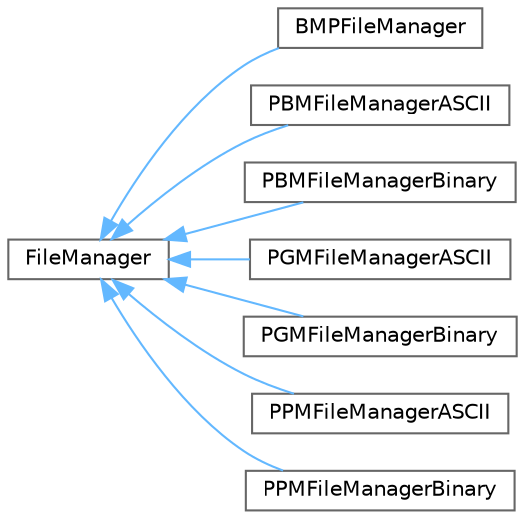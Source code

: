 digraph "Graphical Class Hierarchy"
{
 // INTERACTIVE_SVG=YES
 // LATEX_PDF_SIZE
  bgcolor="transparent";
  edge [fontname=Helvetica,fontsize=10,labelfontname=Helvetica,labelfontsize=10];
  node [fontname=Helvetica,fontsize=10,shape=box,height=0.2,width=0.4];
  rankdir="LR";
  Node0 [id="Node000000",label="FileManager",height=0.2,width=0.4,color="grey40", fillcolor="white", style="filled",URL="$class_file_manager.html",tooltip="Interface for managing file creation and format identification."];
  Node0 -> Node1 [id="edge4_Node000000_Node000001",dir="back",color="steelblue1",style="solid",tooltip=" "];
  Node1 [id="Node000001",label="BMPFileManager",height=0.2,width=0.4,color="grey40", fillcolor="white", style="filled",URL="$class_b_m_p_file_manager.html",tooltip="Handles the creation and validation of BMP files."];
  Node0 -> Node2 [id="edge5_Node000000_Node000002",dir="back",color="steelblue1",style="solid",tooltip=" "];
  Node2 [id="Node000002",label="PBMFileManagerASCII",height=0.2,width=0.4,color="grey40", fillcolor="white", style="filled",URL="$class_p_b_m_file_manager_a_s_c_i_i.html",tooltip="Handles the creation and validation of ASCII PBM files."];
  Node0 -> Node3 [id="edge6_Node000000_Node000003",dir="back",color="steelblue1",style="solid",tooltip=" "];
  Node3 [id="Node000003",label="PBMFileManagerBinary",height=0.2,width=0.4,color="grey40", fillcolor="white", style="filled",URL="$class_p_b_m_file_manager_binary.html",tooltip="Handles the creation and validation of Binary PBM files."];
  Node0 -> Node4 [id="edge7_Node000000_Node000004",dir="back",color="steelblue1",style="solid",tooltip=" "];
  Node4 [id="Node000004",label="PGMFileManagerASCII",height=0.2,width=0.4,color="grey40", fillcolor="white", style="filled",URL="$class_p_g_m_file_manager_a_s_c_i_i.html",tooltip="Handles the creation and validation of PGM ASCII files."];
  Node0 -> Node5 [id="edge8_Node000000_Node000005",dir="back",color="steelblue1",style="solid",tooltip=" "];
  Node5 [id="Node000005",label="PGMFileManagerBinary",height=0.2,width=0.4,color="grey40", fillcolor="white", style="filled",URL="$class_p_g_m_file_manager_binary.html",tooltip="Handles the creation and validation of PGM Binary files."];
  Node0 -> Node6 [id="edge9_Node000000_Node000006",dir="back",color="steelblue1",style="solid",tooltip=" "];
  Node6 [id="Node000006",label="PPMFileManagerASCII",height=0.2,width=0.4,color="grey40", fillcolor="white", style="filled",URL="$class_p_p_m_file_manager_a_s_c_i_i.html",tooltip="Handles the creation and validation of PPM ASCII files."];
  Node0 -> Node7 [id="edge10_Node000000_Node000007",dir="back",color="steelblue1",style="solid",tooltip=" "];
  Node7 [id="Node000007",label="PPMFileManagerBinary",height=0.2,width=0.4,color="grey40", fillcolor="white", style="filled",URL="$class_p_p_m_file_manager_binary.html",tooltip="Handles the creation and validation of PPM Binary files."];
}
